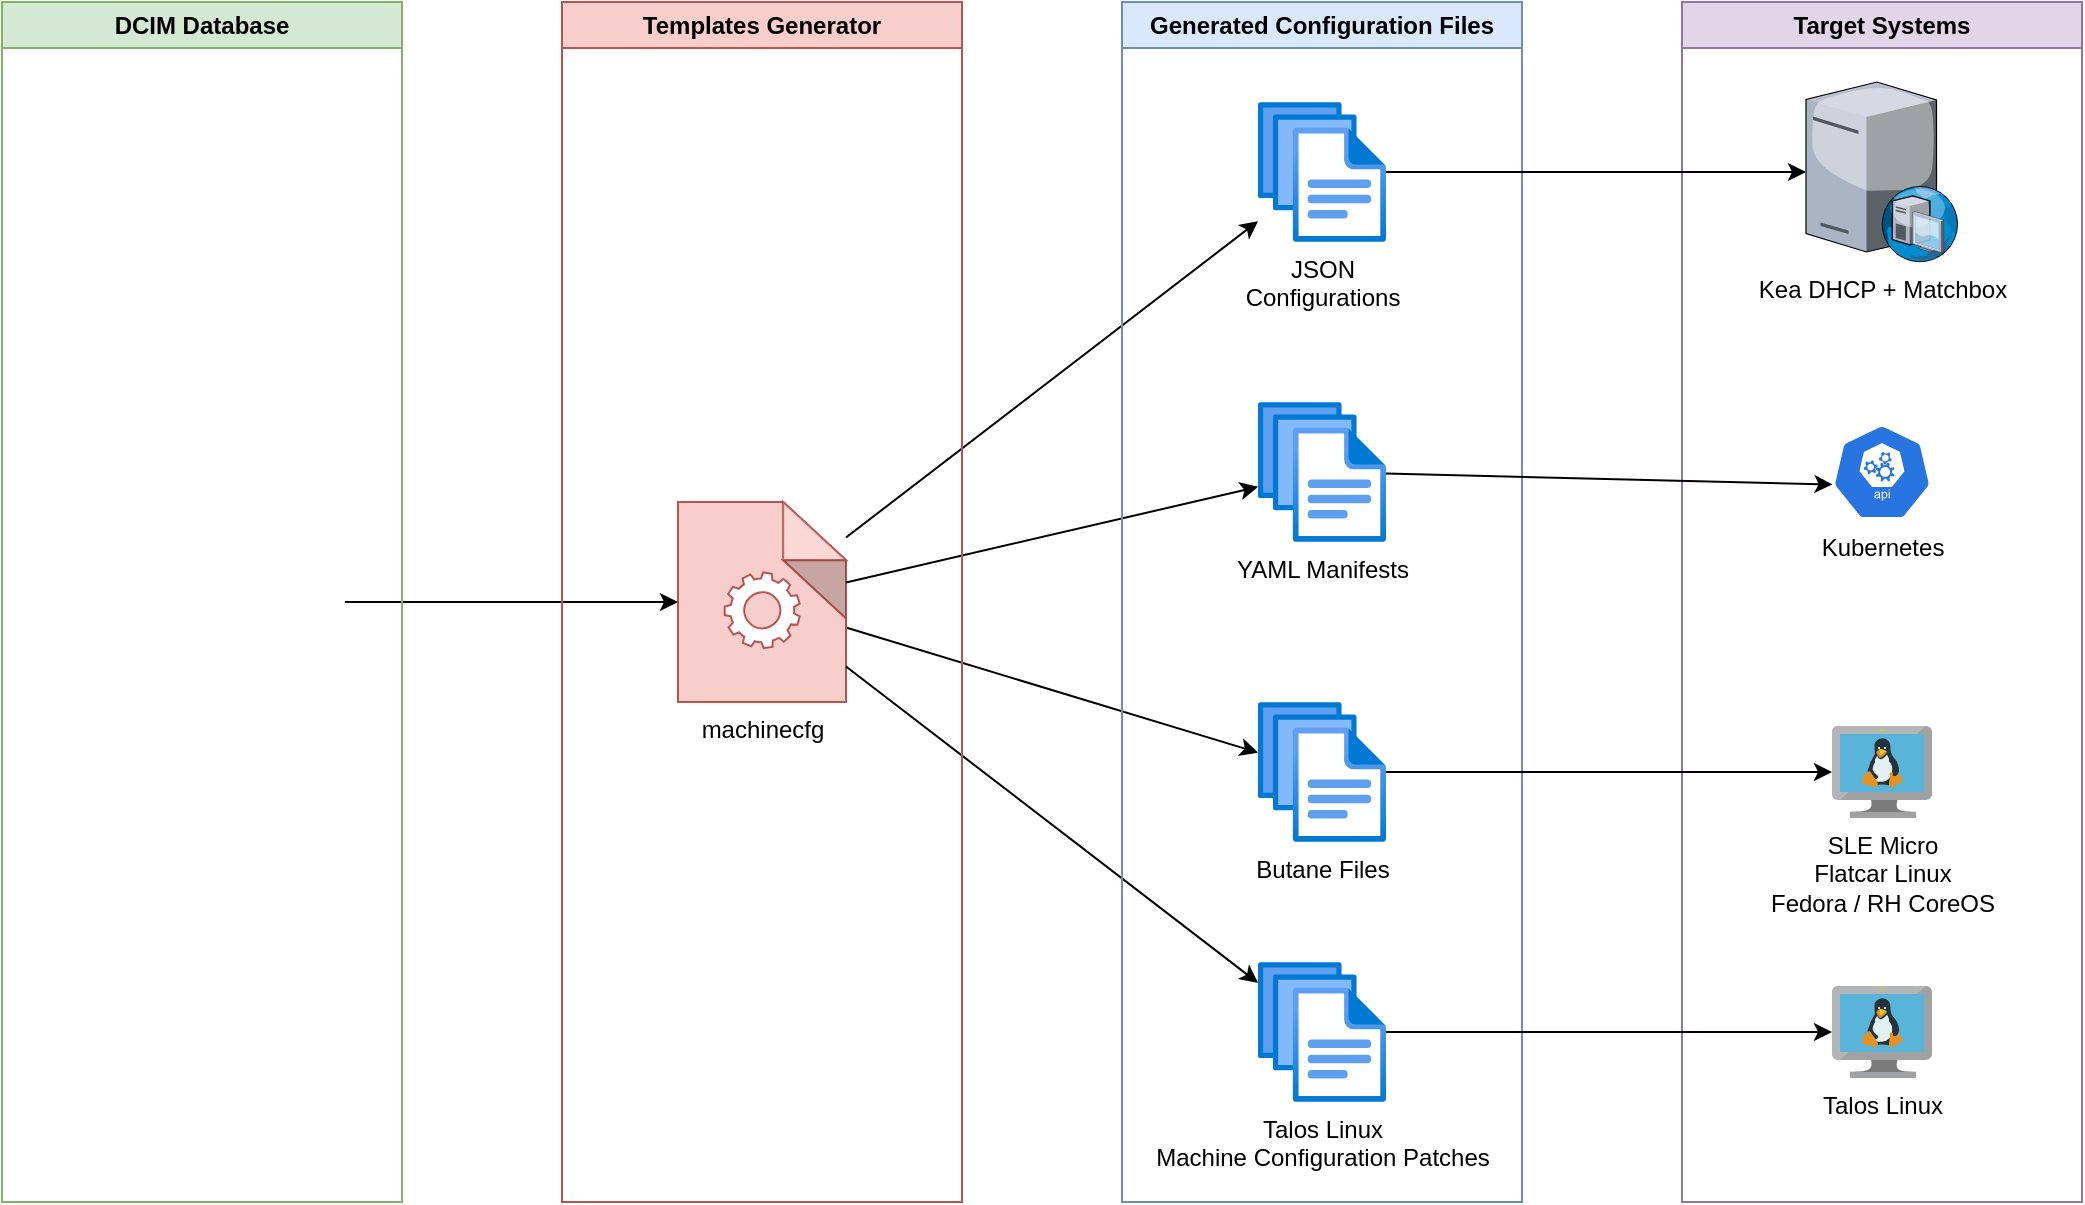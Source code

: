 <mxfile>
    <diagram id="r6POxYIGoxg01aPneKH2" name="Page-1">
        <mxGraphModel dx="679" dy="814" grid="1" gridSize="10" guides="1" tooltips="1" connect="1" arrows="1" fold="1" page="1" pageScale="1" pageWidth="1600" pageHeight="900" math="0" shadow="0">
            <root>
                <mxCell id="0"/>
                <mxCell id="1" parent="0"/>
                <mxCell id="2" value="" style="shape=image;verticalLabelPosition=bottom;labelBackgroundColor=default;verticalAlign=top;aspect=fixed;imageAspect=0;image=http://nixos.local:8000/static/logo_netbox_dark_teal.svg;" vertex="1" parent="1">
                    <mxGeometry x="228.57" y="400" width="142.86" height="40" as="geometry"/>
                </mxCell>
                <mxCell id="13" value="" style="endArrow=classic;html=1;" edge="1" parent="1" source="15" target="8">
                    <mxGeometry width="50" height="50" relative="1" as="geometry">
                        <mxPoint x="490" y="530" as="sourcePoint"/>
                        <mxPoint x="540" y="480" as="targetPoint"/>
                    </mxGeometry>
                </mxCell>
                <mxCell id="14" value="" style="endArrow=classic;html=1;" edge="1" parent="1" source="15" target="7">
                    <mxGeometry width="50" height="50" relative="1" as="geometry">
                        <mxPoint x="510" y="410" as="sourcePoint"/>
                        <mxPoint x="560" y="360" as="targetPoint"/>
                    </mxGeometry>
                </mxCell>
                <mxCell id="15" value="machinecfg" style="sketch=0;html=1;aspect=fixed;strokeColor=#b85450;shadow=0;align=center;verticalAlign=top;fillColor=#f8cecc;shape=mxgraph.gcp2.process;labelPosition=center;verticalLabelPosition=bottom;" vertex="1" parent="1">
                    <mxGeometry x="538" y="370" width="84" height="100" as="geometry"/>
                </mxCell>
                <mxCell id="17" value="" style="endArrow=classic;html=1;" edge="1" parent="1" source="15" target="16">
                    <mxGeometry width="50" height="50" relative="1" as="geometry">
                        <mxPoint x="534" y="423.375" as="sourcePoint"/>
                        <mxPoint x="700" y="357.667" as="targetPoint"/>
                    </mxGeometry>
                </mxCell>
                <mxCell id="21" value="" style="endArrow=classic;html=1;" edge="1" parent="1" source="15" target="20">
                    <mxGeometry width="50" height="50" relative="1" as="geometry">
                        <mxPoint x="500" y="310" as="sourcePoint"/>
                        <mxPoint x="550" y="260" as="targetPoint"/>
                    </mxGeometry>
                </mxCell>
                <mxCell id="24" value="" style="endArrow=classic;html=1;entryX=0;entryY=0.5;entryDx=0;entryDy=0;entryPerimeter=0;" edge="1" parent="1" source="2" target="15">
                    <mxGeometry width="50" height="50" relative="1" as="geometry">
                        <mxPoint x="327.57" y="370.0" as="sourcePoint"/>
                        <mxPoint x="140" y="140" as="targetPoint"/>
                    </mxGeometry>
                </mxCell>
                <mxCell id="25" value="DCIM Database" style="swimlane;whiteSpace=wrap;html=1;fillColor=#d5e8d4;strokeColor=#82b366;" vertex="1" parent="1">
                    <mxGeometry x="200" y="120" width="200" height="600" as="geometry"/>
                </mxCell>
                <mxCell id="26" value="Generated Configuration Files" style="swimlane;whiteSpace=wrap;html=1;fillColor=#dae8fc;strokeColor=#6c8ebf;" vertex="1" parent="1">
                    <mxGeometry x="760" y="120" width="200" height="600" as="geometry"/>
                </mxCell>
                <mxCell id="7" value="Butane Files" style="aspect=fixed;html=1;points=[];align=center;image;fontSize=12;image=img/lib/azure2/general/Files.svg;fillColor=#dae8fc;strokeColor=#6c8ebf;labelBackgroundColor=none;" vertex="1" parent="26">
                    <mxGeometry x="68" y="350" width="64" height="70" as="geometry"/>
                </mxCell>
                <mxCell id="16" value="Talos Linux&lt;br&gt;Machine Configuration Patches" style="aspect=fixed;html=1;points=[];align=center;image;fontSize=12;image=img/lib/azure2/general/Files.svg;fillColor=#dae8fc;strokeColor=#6c8ebf;labelBackgroundColor=none;" vertex="1" parent="26">
                    <mxGeometry x="68" y="480" width="64" height="70" as="geometry"/>
                </mxCell>
                <mxCell id="8" value="JSON&lt;br&gt;Configurations" style="aspect=fixed;html=1;points=[];align=center;image;fontSize=12;image=img/lib/azure2/general/Files.svg;fillColor=#dae8fc;strokeColor=#6c8ebf;labelBackgroundColor=none;" vertex="1" parent="26">
                    <mxGeometry x="68" y="50" width="64" height="70" as="geometry"/>
                </mxCell>
                <mxCell id="20" value="YAML Manifests" style="aspect=fixed;html=1;points=[];align=center;image;fontSize=12;image=img/lib/azure2/general/Files.svg;fillColor=#dae8fc;strokeColor=#6c8ebf;labelBackgroundColor=none;" vertex="1" parent="26">
                    <mxGeometry x="68" y="200" width="64" height="70" as="geometry"/>
                </mxCell>
                <mxCell id="27" value="Target Systems" style="swimlane;whiteSpace=wrap;html=1;fillColor=#e1d5e7;strokeColor=#9673a6;" vertex="1" parent="1">
                    <mxGeometry x="1040" y="120" width="200" height="600" as="geometry"/>
                </mxCell>
                <mxCell id="10" value="SLE Micro&lt;br&gt;Flatcar Linux&lt;br&gt;Fedora / RH CoreOS" style="sketch=0;aspect=fixed;html=1;points=[];align=center;image;fontSize=12;image=img/lib/mscae/VM_Linux.svg;labelBackgroundColor=none;" vertex="1" parent="27">
                    <mxGeometry x="75" y="362" width="50" height="46" as="geometry"/>
                </mxCell>
                <mxCell id="18" value="Talos Linux" style="sketch=0;aspect=fixed;html=1;points=[];align=center;image;fontSize=12;image=img/lib/mscae/VM_Linux.svg;labelBackgroundColor=none;" vertex="1" parent="27">
                    <mxGeometry x="75" y="492" width="50" height="46" as="geometry"/>
                </mxCell>
                <mxCell id="9" value="Kubernetes" style="sketch=0;html=1;dashed=0;whitespace=wrap;fillColor=#2875E2;strokeColor=#ffffff;points=[[0.005,0.63,0],[0.1,0.2,0],[0.9,0.2,0],[0.5,0,0],[0.995,0.63,0],[0.72,0.99,0],[0.5,1,0],[0.28,0.99,0]];verticalLabelPosition=bottom;align=center;verticalAlign=top;shape=mxgraph.kubernetes.icon;prIcon=api;labelBackgroundColor=none;" vertex="1" parent="27">
                    <mxGeometry x="75" y="211" width="50" height="48" as="geometry"/>
                </mxCell>
                <mxCell id="22" value="Kea DHCP +&amp;nbsp;Matchbox" style="verticalLabelPosition=bottom;sketch=0;aspect=fixed;html=1;verticalAlign=top;strokeColor=none;align=center;outlineConnect=0;shape=mxgraph.citrix.dhcp_server;labelBackgroundColor=none;" vertex="1" parent="27">
                    <mxGeometry x="62" y="40" width="76" height="90" as="geometry"/>
                </mxCell>
                <mxCell id="28" value="Templates Generator" style="swimlane;whiteSpace=wrap;html=1;fillColor=#f8cecc;strokeColor=#b85450;" vertex="1" parent="1">
                    <mxGeometry x="480" y="120" width="200" height="600" as="geometry"/>
                </mxCell>
                <mxCell id="11" value="" style="endArrow=classic;html=1;" edge="1" parent="1" source="7" target="10">
                    <mxGeometry width="50" height="50" relative="1" as="geometry">
                        <mxPoint x="570" y="290" as="sourcePoint"/>
                        <mxPoint x="620" y="240" as="targetPoint"/>
                    </mxGeometry>
                </mxCell>
                <mxCell id="19" value="" style="endArrow=classic;html=1;" edge="1" parent="1" source="16" target="18">
                    <mxGeometry width="50" height="50" relative="1" as="geometry">
                        <mxPoint x="840" y="180" as="sourcePoint"/>
                        <mxPoint x="890" y="130" as="targetPoint"/>
                    </mxGeometry>
                </mxCell>
                <mxCell id="12" value="" style="endArrow=classic;html=1;entryX=0.005;entryY=0.63;entryDx=0;entryDy=0;entryPerimeter=0;" edge="1" parent="1" source="20" target="9">
                    <mxGeometry width="50" height="50" relative="1" as="geometry">
                        <mxPoint x="830" y="621" as="sourcePoint"/>
                        <mxPoint x="990" y="341" as="targetPoint"/>
                    </mxGeometry>
                </mxCell>
                <mxCell id="23" value="" style="endArrow=classic;html=1;" edge="1" parent="1" source="8" target="22">
                    <mxGeometry width="50" height="50" relative="1" as="geometry">
                        <mxPoint x="740" y="150" as="sourcePoint"/>
                        <mxPoint x="790" y="100" as="targetPoint"/>
                    </mxGeometry>
                </mxCell>
            </root>
        </mxGraphModel>
    </diagram>
</mxfile>
